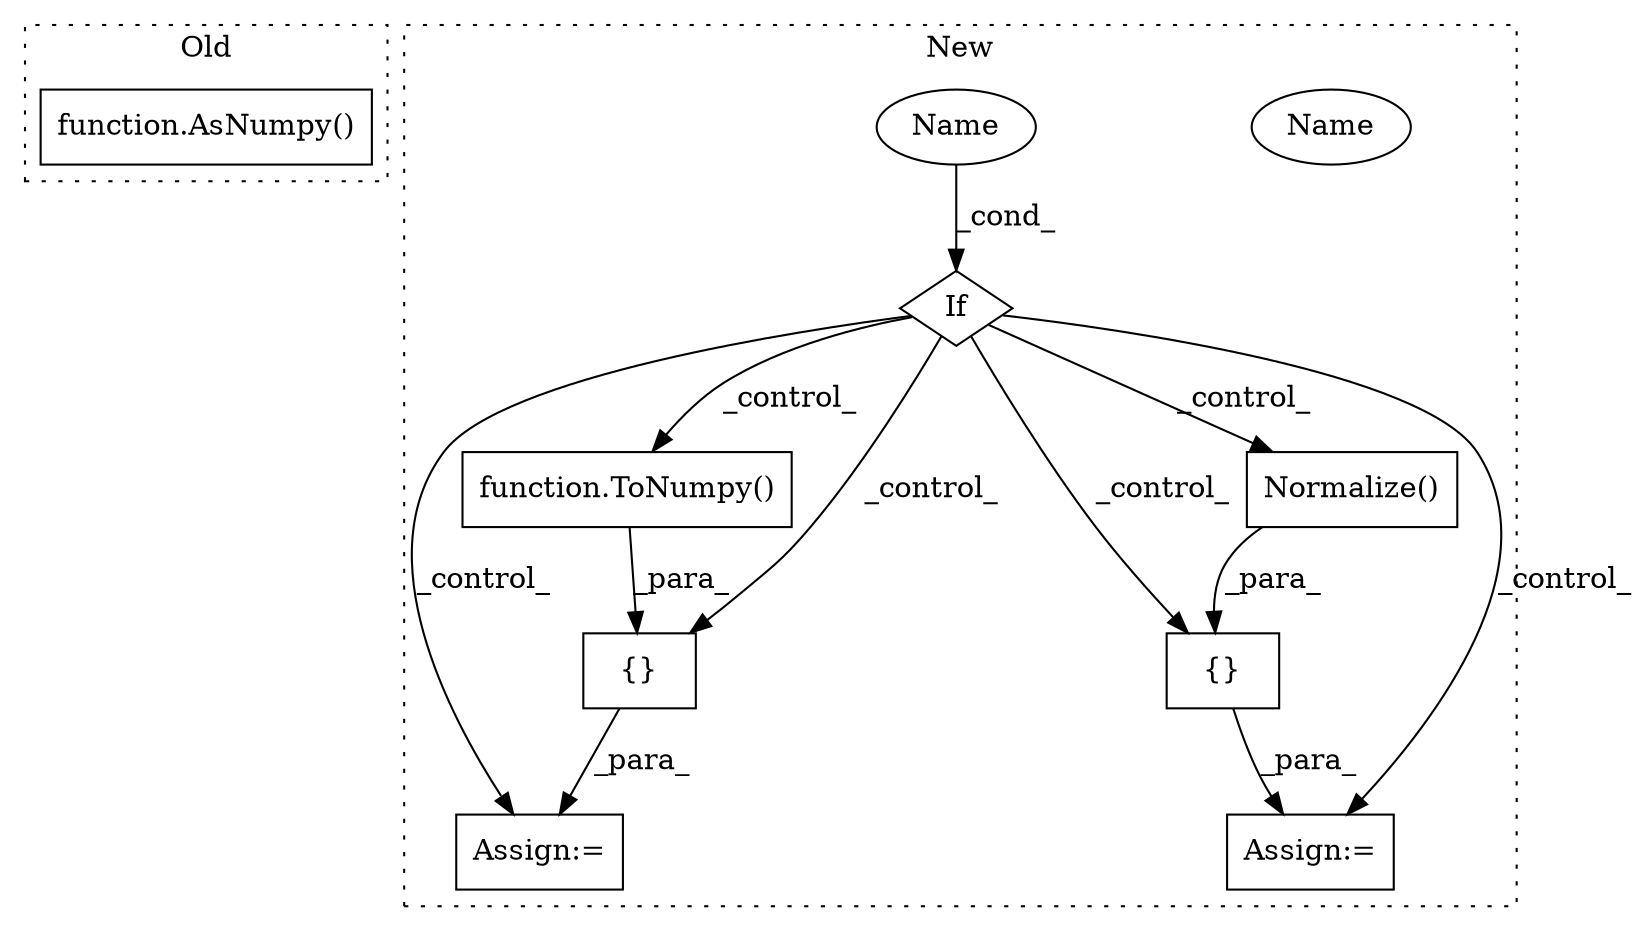 digraph G {
subgraph cluster0 {
1 [label="function.AsNumpy()" a="75" s="1477" l="9" shape="box"];
label = "Old";
style="dotted";
}
subgraph cluster1 {
2 [label="If" a="96" s="3290" l="3" shape="diamond"];
3 [label="function.ToNumpy()" a="75" s="3397" l="9" shape="box"];
4 [label="{}" a="59" s="3433,3593" l="14,0" shape="box"];
5 [label="Normalize()" a="75" s="3482" l="111" shape="box"];
6 [label="{}" a="59" s="3396,3406" l="1,0" shape="box"];
7 [label="Name" a="87" s="3293" l="14" shape="ellipse"];
8 [label="Assign:=" a="68" s="3392" l="4" shape="box"];
9 [label="Assign:=" a="68" s="3429" l="4" shape="box"];
10 [label="Name" a="87" s="3293" l="14" shape="ellipse"];
label = "New";
style="dotted";
}
2 -> 6 [label="_control_"];
2 -> 8 [label="_control_"];
2 -> 9 [label="_control_"];
2 -> 3 [label="_control_"];
2 -> 5 [label="_control_"];
2 -> 4 [label="_control_"];
3 -> 6 [label="_para_"];
4 -> 9 [label="_para_"];
5 -> 4 [label="_para_"];
6 -> 8 [label="_para_"];
10 -> 2 [label="_cond_"];
}